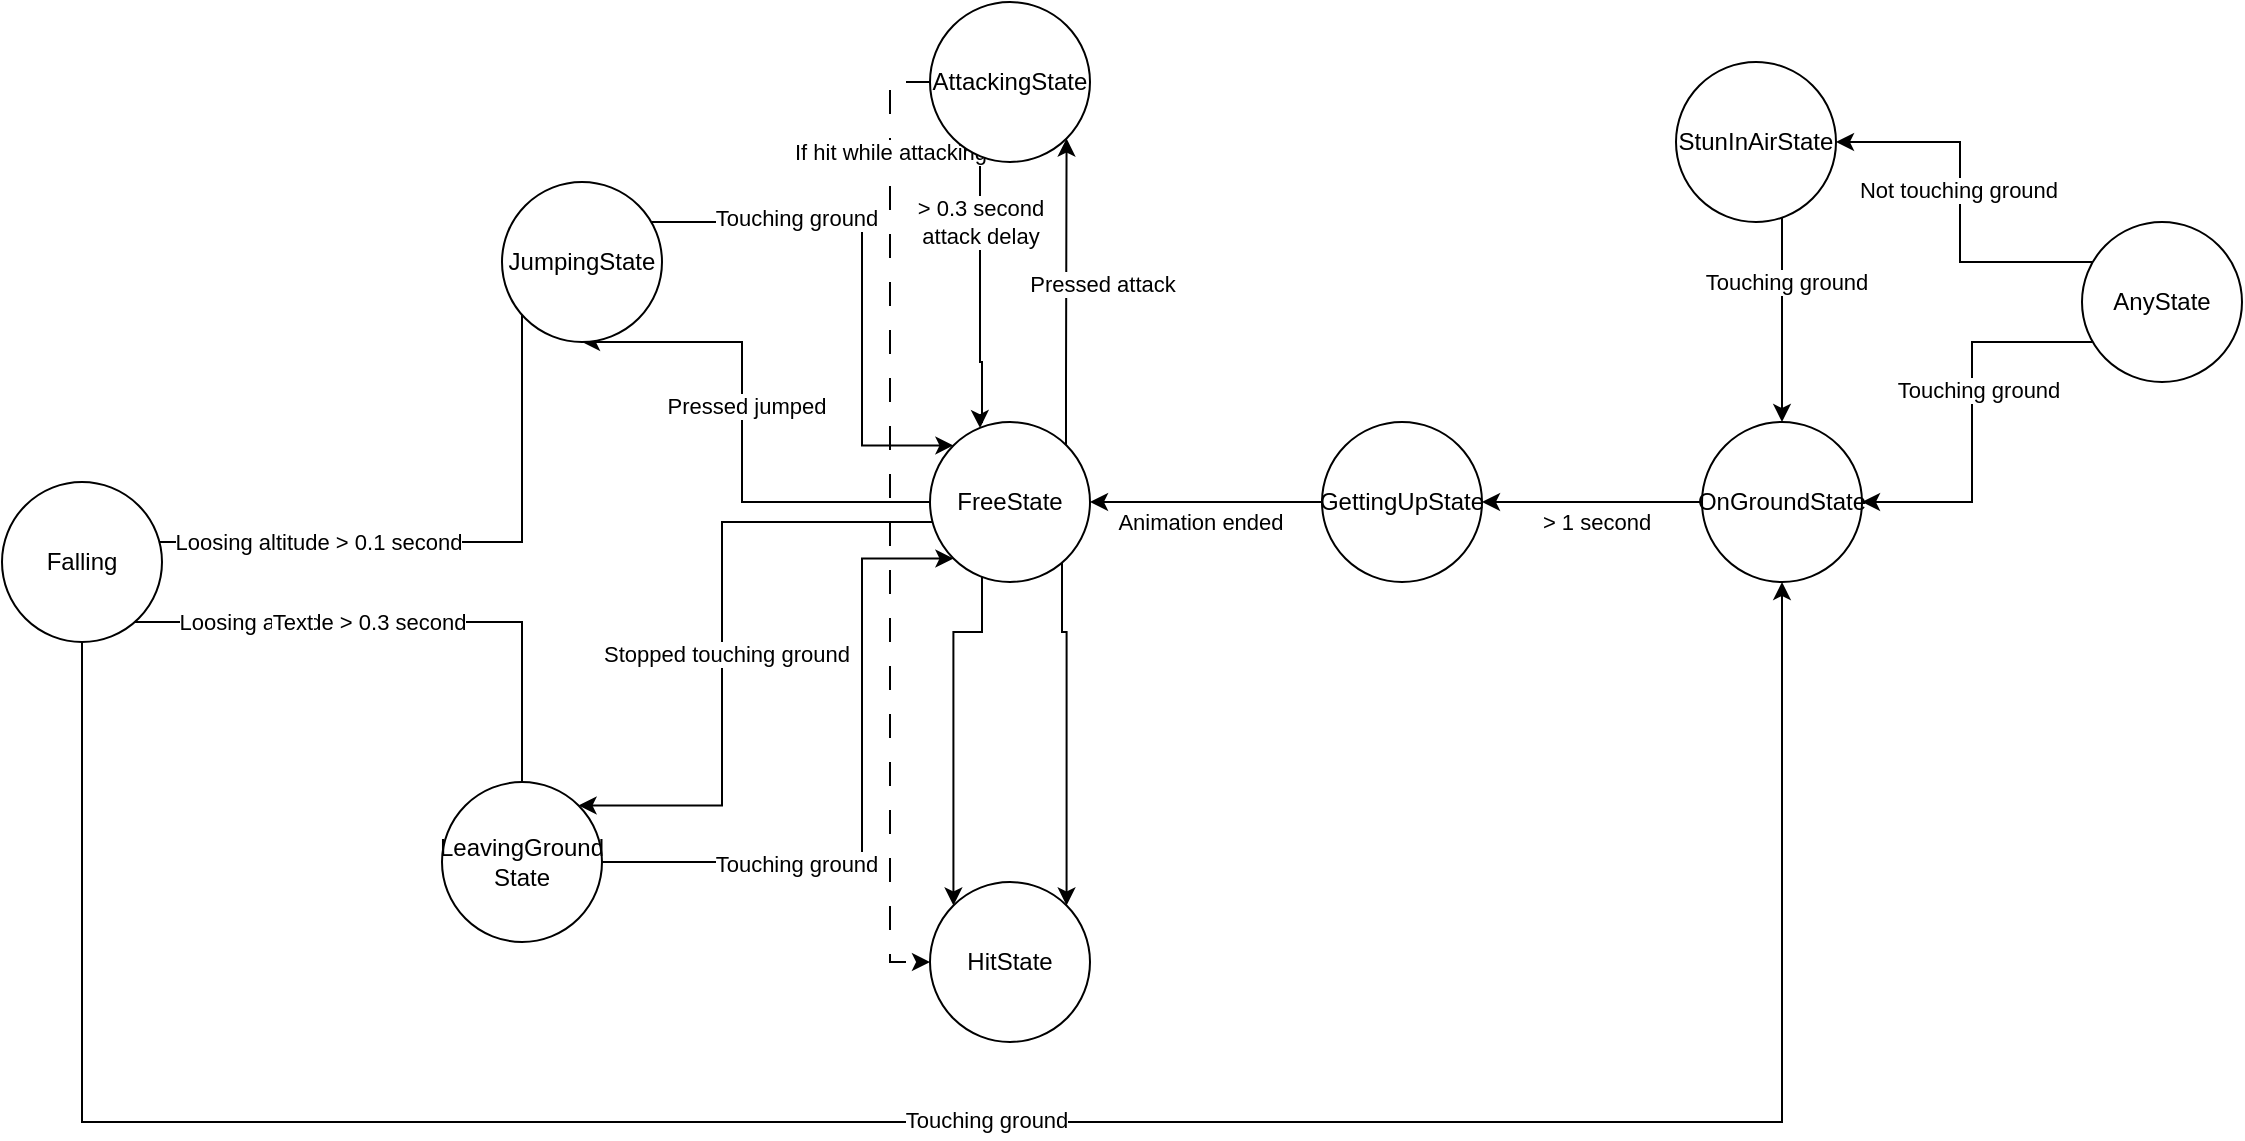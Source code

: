 <mxfile version="21.8.2" type="device">
  <diagram name="Page-1" id="1DF5gc0CXmeyOhETrlnE">
    <mxGraphModel dx="1870" dy="650" grid="1" gridSize="10" guides="1" tooltips="1" connect="1" arrows="1" fold="1" page="1" pageScale="1" pageWidth="827" pageHeight="1169" math="0" shadow="0">
      <root>
        <mxCell id="0" />
        <mxCell id="1" parent="0" />
        <mxCell id="A3zZDU0tw0HGsf8Mj5VP-7" style="edgeStyle=orthogonalEdgeStyle;rounded=0;orthogonalLoop=1;jettySize=auto;html=1;entryX=0.5;entryY=1;entryDx=0;entryDy=0;" edge="1" parent="1" source="A3zZDU0tw0HGsf8Mj5VP-1" target="A3zZDU0tw0HGsf8Mj5VP-5">
          <mxGeometry relative="1" as="geometry">
            <Array as="points">
              <mxPoint x="280" y="300" />
              <mxPoint x="280" y="220" />
            </Array>
          </mxGeometry>
        </mxCell>
        <mxCell id="A3zZDU0tw0HGsf8Mj5VP-10" value="Pressed jumped" style="edgeLabel;html=1;align=center;verticalAlign=middle;resizable=0;points=[];" vertex="1" connectable="0" parent="A3zZDU0tw0HGsf8Mj5VP-7">
          <mxGeometry x="0.12" y="-2" relative="1" as="geometry">
            <mxPoint as="offset" />
          </mxGeometry>
        </mxCell>
        <mxCell id="A3zZDU0tw0HGsf8Mj5VP-8" style="edgeStyle=orthogonalEdgeStyle;rounded=0;orthogonalLoop=1;jettySize=auto;html=1;entryX=1;entryY=0;entryDx=0;entryDy=0;" edge="1" parent="1" source="A3zZDU0tw0HGsf8Mj5VP-1" target="A3zZDU0tw0HGsf8Mj5VP-6">
          <mxGeometry relative="1" as="geometry">
            <Array as="points">
              <mxPoint x="270" y="310" />
              <mxPoint x="270" y="452" />
            </Array>
          </mxGeometry>
        </mxCell>
        <mxCell id="A3zZDU0tw0HGsf8Mj5VP-9" value="Stopped touching ground" style="edgeLabel;html=1;align=center;verticalAlign=middle;resizable=0;points=[];" vertex="1" connectable="0" parent="A3zZDU0tw0HGsf8Mj5VP-8">
          <mxGeometry x="0.077" y="2" relative="1" as="geometry">
            <mxPoint as="offset" />
          </mxGeometry>
        </mxCell>
        <mxCell id="A3zZDU0tw0HGsf8Mj5VP-23" style="edgeStyle=orthogonalEdgeStyle;rounded=0;orthogonalLoop=1;jettySize=auto;html=1;entryX=0;entryY=0;entryDx=0;entryDy=0;" edge="1" parent="1" source="A3zZDU0tw0HGsf8Mj5VP-1" target="A3zZDU0tw0HGsf8Mj5VP-4">
          <mxGeometry relative="1" as="geometry">
            <Array as="points">
              <mxPoint x="400" y="365" />
              <mxPoint x="386" y="365" />
            </Array>
          </mxGeometry>
        </mxCell>
        <mxCell id="A3zZDU0tw0HGsf8Mj5VP-24" style="edgeStyle=orthogonalEdgeStyle;rounded=0;orthogonalLoop=1;jettySize=auto;html=1;entryX=1;entryY=0;entryDx=0;entryDy=0;" edge="1" parent="1" source="A3zZDU0tw0HGsf8Mj5VP-1" target="A3zZDU0tw0HGsf8Mj5VP-4">
          <mxGeometry relative="1" as="geometry">
            <Array as="points">
              <mxPoint x="440" y="365" />
              <mxPoint x="442" y="365" />
            </Array>
          </mxGeometry>
        </mxCell>
        <mxCell id="A3zZDU0tw0HGsf8Mj5VP-29" style="edgeStyle=orthogonalEdgeStyle;rounded=0;orthogonalLoop=1;jettySize=auto;html=1;entryX=1;entryY=1;entryDx=0;entryDy=0;" edge="1" parent="1" source="A3zZDU0tw0HGsf8Mj5VP-1" target="A3zZDU0tw0HGsf8Mj5VP-3">
          <mxGeometry relative="1" as="geometry">
            <Array as="points">
              <mxPoint x="442" y="240" />
              <mxPoint x="442" y="240" />
            </Array>
          </mxGeometry>
        </mxCell>
        <mxCell id="A3zZDU0tw0HGsf8Mj5VP-33" value="Pressed attack" style="edgeLabel;html=1;align=center;verticalAlign=middle;resizable=0;points=[];" vertex="1" connectable="0" parent="A3zZDU0tw0HGsf8Mj5VP-29">
          <mxGeometry x="0.05" y="-1" relative="1" as="geometry">
            <mxPoint x="17" as="offset" />
          </mxGeometry>
        </mxCell>
        <mxCell id="A3zZDU0tw0HGsf8Mj5VP-1" value="FreeState" style="ellipse;whiteSpace=wrap;html=1;aspect=fixed;" vertex="1" parent="1">
          <mxGeometry x="374" y="260" width="80" height="80" as="geometry" />
        </mxCell>
        <mxCell id="A3zZDU0tw0HGsf8Mj5VP-21" style="edgeStyle=orthogonalEdgeStyle;rounded=0;orthogonalLoop=1;jettySize=auto;html=1;entryX=0.313;entryY=0.038;entryDx=0;entryDy=0;entryPerimeter=0;" edge="1" parent="1" source="A3zZDU0tw0HGsf8Mj5VP-3" target="A3zZDU0tw0HGsf8Mj5VP-1">
          <mxGeometry relative="1" as="geometry">
            <Array as="points">
              <mxPoint x="399" y="230" />
              <mxPoint x="400" y="230" />
              <mxPoint x="400" y="260" />
              <mxPoint x="399" y="260" />
            </Array>
          </mxGeometry>
        </mxCell>
        <mxCell id="A3zZDU0tw0HGsf8Mj5VP-34" value="&amp;gt; 0.3 second &lt;br&gt;attack delay" style="edgeLabel;html=1;align=center;verticalAlign=middle;resizable=0;points=[];" vertex="1" connectable="0" parent="A3zZDU0tw0HGsf8Mj5VP-21">
          <mxGeometry x="-0.291" relative="1" as="geometry">
            <mxPoint y="-16" as="offset" />
          </mxGeometry>
        </mxCell>
        <mxCell id="A3zZDU0tw0HGsf8Mj5VP-46" style="edgeStyle=orthogonalEdgeStyle;rounded=0;orthogonalLoop=1;jettySize=auto;html=1;entryX=0;entryY=0.5;entryDx=0;entryDy=0;dashed=1;dashPattern=12 12;" edge="1" parent="1" source="A3zZDU0tw0HGsf8Mj5VP-3" target="A3zZDU0tw0HGsf8Mj5VP-4">
          <mxGeometry relative="1" as="geometry">
            <Array as="points">
              <mxPoint x="354" y="90" />
              <mxPoint x="354" y="530" />
            </Array>
          </mxGeometry>
        </mxCell>
        <mxCell id="A3zZDU0tw0HGsf8Mj5VP-48" value="If hit while attacking" style="edgeLabel;html=1;align=center;verticalAlign=middle;resizable=0;points=[];" vertex="1" connectable="0" parent="A3zZDU0tw0HGsf8Mj5VP-46">
          <mxGeometry x="-0.771" relative="1" as="geometry">
            <mxPoint as="offset" />
          </mxGeometry>
        </mxCell>
        <mxCell id="A3zZDU0tw0HGsf8Mj5VP-3" value="AttackingState" style="ellipse;whiteSpace=wrap;html=1;aspect=fixed;" vertex="1" parent="1">
          <mxGeometry x="374" y="50" width="80" height="80" as="geometry" />
        </mxCell>
        <mxCell id="A3zZDU0tw0HGsf8Mj5VP-4" value="HitState" style="ellipse;whiteSpace=wrap;html=1;aspect=fixed;" vertex="1" parent="1">
          <mxGeometry x="374" y="490" width="80" height="80" as="geometry" />
        </mxCell>
        <mxCell id="A3zZDU0tw0HGsf8Mj5VP-12" style="edgeStyle=orthogonalEdgeStyle;rounded=0;orthogonalLoop=1;jettySize=auto;html=1;entryX=1;entryY=0;entryDx=0;entryDy=0;" edge="1" parent="1" source="A3zZDU0tw0HGsf8Mj5VP-5" target="A3zZDU0tw0HGsf8Mj5VP-11">
          <mxGeometry relative="1" as="geometry">
            <Array as="points">
              <mxPoint x="170" y="320" />
              <mxPoint x="-50" y="320" />
              <mxPoint x="-50" y="302" />
            </Array>
          </mxGeometry>
        </mxCell>
        <mxCell id="A3zZDU0tw0HGsf8Mj5VP-14" value="Loosing altitude &amp;gt; 0.1 second" style="edgeLabel;html=1;align=center;verticalAlign=middle;resizable=0;points=[];" vertex="1" connectable="0" parent="A3zZDU0tw0HGsf8Mj5VP-12">
          <mxGeometry x="-0.149" y="-2" relative="1" as="geometry">
            <mxPoint x="-54" y="2" as="offset" />
          </mxGeometry>
        </mxCell>
        <mxCell id="A3zZDU0tw0HGsf8Mj5VP-17" style="edgeStyle=orthogonalEdgeStyle;rounded=0;orthogonalLoop=1;jettySize=auto;html=1;entryX=0;entryY=0;entryDx=0;entryDy=0;" edge="1" parent="1" source="A3zZDU0tw0HGsf8Mj5VP-5" target="A3zZDU0tw0HGsf8Mj5VP-1">
          <mxGeometry relative="1" as="geometry">
            <Array as="points">
              <mxPoint x="340" y="160" />
              <mxPoint x="340" y="272" />
            </Array>
          </mxGeometry>
        </mxCell>
        <mxCell id="A3zZDU0tw0HGsf8Mj5VP-35" value="Touching ground" style="edgeLabel;html=1;align=center;verticalAlign=middle;resizable=0;points=[];" vertex="1" connectable="0" parent="A3zZDU0tw0HGsf8Mj5VP-17">
          <mxGeometry x="-0.449" y="2" relative="1" as="geometry">
            <mxPoint as="offset" />
          </mxGeometry>
        </mxCell>
        <mxCell id="A3zZDU0tw0HGsf8Mj5VP-5" value="JumpingState" style="ellipse;whiteSpace=wrap;html=1;aspect=fixed;" vertex="1" parent="1">
          <mxGeometry x="160" y="140" width="80" height="80" as="geometry" />
        </mxCell>
        <mxCell id="A3zZDU0tw0HGsf8Mj5VP-13" style="edgeStyle=orthogonalEdgeStyle;rounded=0;orthogonalLoop=1;jettySize=auto;html=1;entryX=1;entryY=1;entryDx=0;entryDy=0;" edge="1" parent="1" source="A3zZDU0tw0HGsf8Mj5VP-6" target="A3zZDU0tw0HGsf8Mj5VP-11">
          <mxGeometry relative="1" as="geometry">
            <Array as="points">
              <mxPoint x="170" y="360" />
              <mxPoint x="-72" y="360" />
            </Array>
          </mxGeometry>
        </mxCell>
        <mxCell id="A3zZDU0tw0HGsf8Mj5VP-15" value="Loosing altitude &amp;gt; 0.3 second" style="edgeLabel;html=1;align=center;verticalAlign=middle;resizable=0;points=[];" vertex="1" connectable="0" parent="A3zZDU0tw0HGsf8Mj5VP-13">
          <mxGeometry x="-0.048" y="-1" relative="1" as="geometry">
            <mxPoint x="-2" y="1" as="offset" />
          </mxGeometry>
        </mxCell>
        <mxCell id="A3zZDU0tw0HGsf8Mj5VP-36" value="Text" style="edgeLabel;html=1;align=center;verticalAlign=middle;resizable=0;points=[];" vertex="1" connectable="0" parent="A3zZDU0tw0HGsf8Mj5VP-13">
          <mxGeometry x="0.043" relative="1" as="geometry">
            <mxPoint as="offset" />
          </mxGeometry>
        </mxCell>
        <mxCell id="A3zZDU0tw0HGsf8Mj5VP-18" style="edgeStyle=orthogonalEdgeStyle;rounded=0;orthogonalLoop=1;jettySize=auto;html=1;entryX=0;entryY=1;entryDx=0;entryDy=0;" edge="1" parent="1" source="A3zZDU0tw0HGsf8Mj5VP-6" target="A3zZDU0tw0HGsf8Mj5VP-1">
          <mxGeometry relative="1" as="geometry">
            <Array as="points">
              <mxPoint x="340" y="480" />
              <mxPoint x="340" y="328" />
            </Array>
          </mxGeometry>
        </mxCell>
        <mxCell id="A3zZDU0tw0HGsf8Mj5VP-19" value="Touching ground" style="edgeLabel;html=1;align=center;verticalAlign=middle;resizable=0;points=[];" vertex="1" connectable="0" parent="A3zZDU0tw0HGsf8Mj5VP-18">
          <mxGeometry x="-0.412" y="-1" relative="1" as="geometry">
            <mxPoint as="offset" />
          </mxGeometry>
        </mxCell>
        <mxCell id="A3zZDU0tw0HGsf8Mj5VP-6" value="&lt;div&gt;LeavingGround&lt;/div&gt;&lt;div&gt;State&lt;/div&gt;" style="ellipse;whiteSpace=wrap;html=1;aspect=fixed;" vertex="1" parent="1">
          <mxGeometry x="130" y="440" width="80" height="80" as="geometry" />
        </mxCell>
        <mxCell id="A3zZDU0tw0HGsf8Mj5VP-37" style="edgeStyle=orthogonalEdgeStyle;rounded=0;orthogonalLoop=1;jettySize=auto;html=1;entryX=0.5;entryY=1;entryDx=0;entryDy=0;exitX=0.5;exitY=1;exitDx=0;exitDy=0;" edge="1" parent="1" source="A3zZDU0tw0HGsf8Mj5VP-11" target="A3zZDU0tw0HGsf8Mj5VP-30">
          <mxGeometry relative="1" as="geometry">
            <mxPoint x="-20" y="650" as="sourcePoint" />
            <mxPoint x="630" y="660" as="targetPoint" />
            <Array as="points">
              <mxPoint x="-50" y="610" />
              <mxPoint x="800" y="610" />
            </Array>
          </mxGeometry>
        </mxCell>
        <mxCell id="A3zZDU0tw0HGsf8Mj5VP-38" value="Touching ground" style="edgeLabel;html=1;align=center;verticalAlign=middle;resizable=0;points=[];" vertex="1" connectable="0" parent="A3zZDU0tw0HGsf8Mj5VP-37">
          <mxGeometry x="0.018" y="1" relative="1" as="geometry">
            <mxPoint as="offset" />
          </mxGeometry>
        </mxCell>
        <mxCell id="A3zZDU0tw0HGsf8Mj5VP-11" value="Falling" style="ellipse;whiteSpace=wrap;html=1;aspect=fixed;" vertex="1" parent="1">
          <mxGeometry x="-90" y="290" width="80" height="80" as="geometry" />
        </mxCell>
        <mxCell id="A3zZDU0tw0HGsf8Mj5VP-42" style="edgeStyle=orthogonalEdgeStyle;rounded=0;orthogonalLoop=1;jettySize=auto;html=1;entryX=0.5;entryY=0;entryDx=0;entryDy=0;" edge="1" parent="1" source="A3zZDU0tw0HGsf8Mj5VP-25" target="A3zZDU0tw0HGsf8Mj5VP-30">
          <mxGeometry relative="1" as="geometry">
            <Array as="points">
              <mxPoint x="800" y="180" />
              <mxPoint x="800" y="180" />
            </Array>
          </mxGeometry>
        </mxCell>
        <mxCell id="A3zZDU0tw0HGsf8Mj5VP-43" value="Touching ground" style="edgeLabel;html=1;align=center;verticalAlign=middle;resizable=0;points=[];" vertex="1" connectable="0" parent="A3zZDU0tw0HGsf8Mj5VP-42">
          <mxGeometry x="-0.37" y="2" relative="1" as="geometry">
            <mxPoint as="offset" />
          </mxGeometry>
        </mxCell>
        <mxCell id="A3zZDU0tw0HGsf8Mj5VP-25" value="StunInAirState" style="ellipse;whiteSpace=wrap;html=1;aspect=fixed;" vertex="1" parent="1">
          <mxGeometry x="747" y="80" width="80" height="80" as="geometry" />
        </mxCell>
        <mxCell id="A3zZDU0tw0HGsf8Mj5VP-27" style="edgeStyle=orthogonalEdgeStyle;rounded=0;orthogonalLoop=1;jettySize=auto;html=1;entryX=1;entryY=0.5;entryDx=0;entryDy=0;" edge="1" parent="1" source="A3zZDU0tw0HGsf8Mj5VP-26" target="A3zZDU0tw0HGsf8Mj5VP-1">
          <mxGeometry relative="1" as="geometry" />
        </mxCell>
        <mxCell id="A3zZDU0tw0HGsf8Mj5VP-28" value="Animation ended" style="edgeLabel;html=1;align=center;verticalAlign=middle;resizable=0;points=[];" vertex="1" connectable="0" parent="A3zZDU0tw0HGsf8Mj5VP-27">
          <mxGeometry x="0.242" relative="1" as="geometry">
            <mxPoint x="11" y="10" as="offset" />
          </mxGeometry>
        </mxCell>
        <mxCell id="A3zZDU0tw0HGsf8Mj5VP-26" value="GettingUpState" style="ellipse;whiteSpace=wrap;html=1;aspect=fixed;" vertex="1" parent="1">
          <mxGeometry x="570" y="260" width="80" height="80" as="geometry" />
        </mxCell>
        <mxCell id="A3zZDU0tw0HGsf8Mj5VP-31" style="edgeStyle=orthogonalEdgeStyle;rounded=0;orthogonalLoop=1;jettySize=auto;html=1;entryX=1;entryY=0.5;entryDx=0;entryDy=0;" edge="1" parent="1" source="A3zZDU0tw0HGsf8Mj5VP-30" target="A3zZDU0tw0HGsf8Mj5VP-26">
          <mxGeometry relative="1" as="geometry" />
        </mxCell>
        <mxCell id="A3zZDU0tw0HGsf8Mj5VP-32" value="&amp;gt; 1 second" style="edgeLabel;html=1;align=center;verticalAlign=middle;resizable=0;points=[];" vertex="1" connectable="0" parent="A3zZDU0tw0HGsf8Mj5VP-31">
          <mxGeometry x="0.289" y="-1" relative="1" as="geometry">
            <mxPoint x="18" y="11" as="offset" />
          </mxGeometry>
        </mxCell>
        <mxCell id="A3zZDU0tw0HGsf8Mj5VP-30" value="OnGroundState" style="ellipse;whiteSpace=wrap;html=1;aspect=fixed;" vertex="1" parent="1">
          <mxGeometry x="760" y="260" width="80" height="80" as="geometry" />
        </mxCell>
        <mxCell id="A3zZDU0tw0HGsf8Mj5VP-40" style="edgeStyle=orthogonalEdgeStyle;rounded=0;orthogonalLoop=1;jettySize=auto;html=1;entryX=1;entryY=0.5;entryDx=0;entryDy=0;" edge="1" parent="1" source="A3zZDU0tw0HGsf8Mj5VP-39" target="A3zZDU0tw0HGsf8Mj5VP-25">
          <mxGeometry relative="1" as="geometry">
            <Array as="points">
              <mxPoint x="889" y="180" />
              <mxPoint x="889" y="120" />
            </Array>
          </mxGeometry>
        </mxCell>
        <mxCell id="A3zZDU0tw0HGsf8Mj5VP-44" value="Not touching ground" style="edgeLabel;html=1;align=center;verticalAlign=middle;resizable=0;points=[];" vertex="1" connectable="0" parent="A3zZDU0tw0HGsf8Mj5VP-40">
          <mxGeometry x="0.087" y="1" relative="1" as="geometry">
            <mxPoint as="offset" />
          </mxGeometry>
        </mxCell>
        <mxCell id="A3zZDU0tw0HGsf8Mj5VP-41" style="edgeStyle=orthogonalEdgeStyle;rounded=0;orthogonalLoop=1;jettySize=auto;html=1;entryX=1;entryY=0.5;entryDx=0;entryDy=0;" edge="1" parent="1" source="A3zZDU0tw0HGsf8Mj5VP-39" target="A3zZDU0tw0HGsf8Mj5VP-30">
          <mxGeometry relative="1" as="geometry">
            <Array as="points">
              <mxPoint x="895" y="220" />
              <mxPoint x="895" y="300" />
            </Array>
          </mxGeometry>
        </mxCell>
        <mxCell id="A3zZDU0tw0HGsf8Mj5VP-45" value="Touching ground" style="edgeLabel;html=1;align=center;verticalAlign=middle;resizable=0;points=[];" vertex="1" connectable="0" parent="A3zZDU0tw0HGsf8Mj5VP-41">
          <mxGeometry x="-0.136" y="3" relative="1" as="geometry">
            <mxPoint as="offset" />
          </mxGeometry>
        </mxCell>
        <mxCell id="A3zZDU0tw0HGsf8Mj5VP-39" value="AnyState" style="ellipse;whiteSpace=wrap;html=1;aspect=fixed;" vertex="1" parent="1">
          <mxGeometry x="950" y="160" width="80" height="80" as="geometry" />
        </mxCell>
      </root>
    </mxGraphModel>
  </diagram>
</mxfile>
